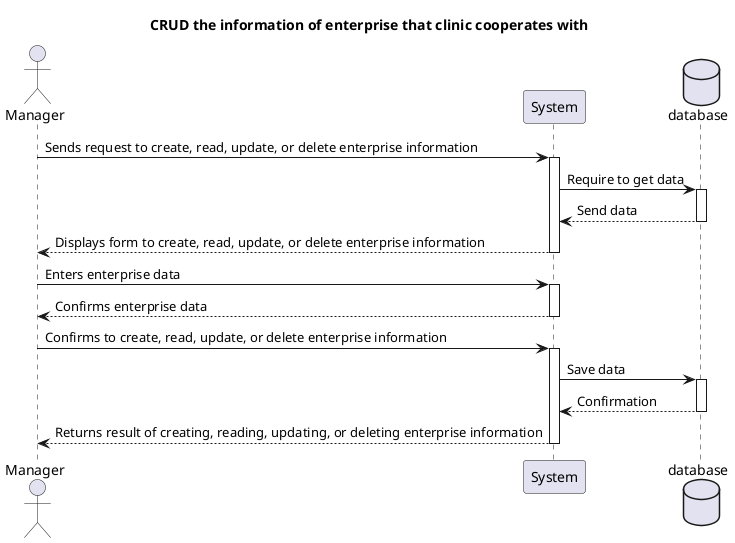@startuml
Title CRUD the information of enterprise that clinic cooperates with

actor Manager
participant System
Database database

Manager -> System: Sends request to create, read, update, or delete enterprise information
activate System
System -> database: Require to get data
activate database
database --> System: Send data
deactivate database
System --> Manager: Displays form to create, read, update, or delete enterprise information
deactivate System

Manager -> System: Enters enterprise data
activate System
System --> Manager: Confirms enterprise data
deactivate System

Manager -> System: Confirms to create, read, update, or delete enterprise information
activate System
System-> database: Save data
activate database
database --> System: Confirmation
deactivate database
System --> Manager: Returns result of creating, reading, updating, or deleting enterprise information
deactivate System
@enduml
